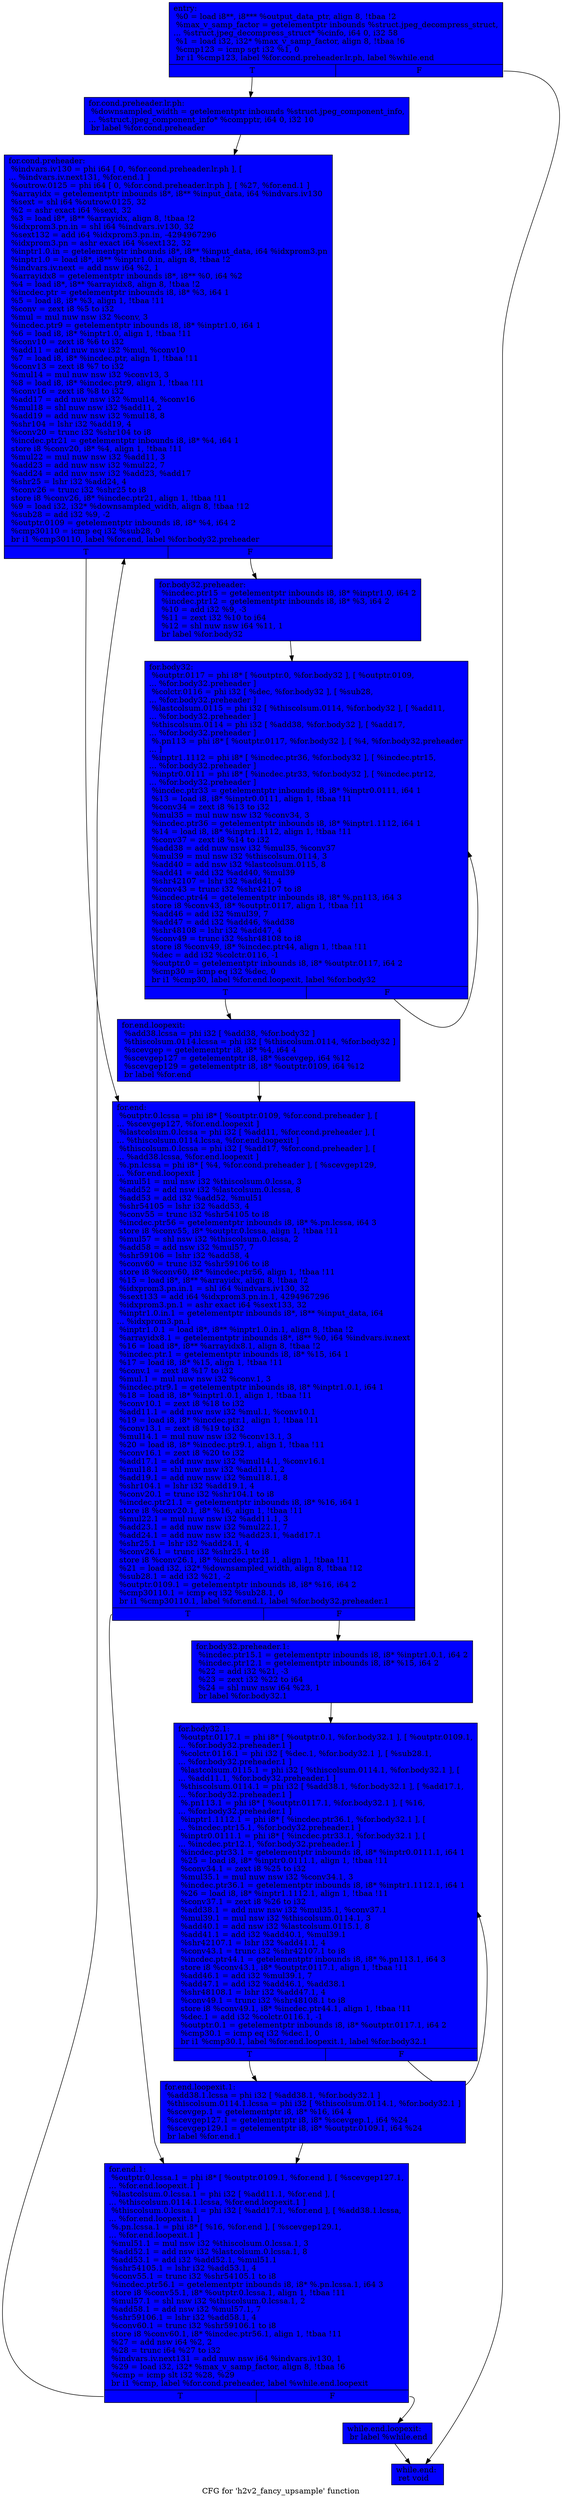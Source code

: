 digraph "CFG for 'h2v2_fancy_upsample' function" {
	label="CFG for 'h2v2_fancy_upsample' function";

	Node0x5cd2430 [shape=record, style = filled, fillcolor = blue, label="{entry:\l  %0 = load i8**, i8*** %output_data_ptr, align 8, !tbaa !2\l  %max_v_samp_factor = getelementptr inbounds %struct.jpeg_decompress_struct,\l... %struct.jpeg_decompress_struct* %cinfo, i64 0, i32 58\l  %1 = load i32, i32* %max_v_samp_factor, align 8, !tbaa !6\l  %cmp123 = icmp sgt i32 %1, 0\l  br i1 %cmp123, label %for.cond.preheader.lr.ph, label %while.end\l|{<s0>T|<s1>F}}"];
	Node0x5cd2430:s0 -> Node0x5cd2610;
	Node0x5cd2430:s1 -> Node0x5cd2730;
	Node0x5cd2610 [shape=record, style = filled, fillcolor = blue, label="{for.cond.preheader.lr.ph:                         \l  %downsampled_width = getelementptr inbounds %struct.jpeg_component_info,\l... %struct.jpeg_component_info* %compptr, i64 0, i32 10\l  br label %for.cond.preheader\l}"];
	Node0x5cd2610 -> Node0x5cd2970;
	Node0x5cd2970 [shape=record, style = filled, fillcolor = blue, label="{for.cond.preheader:                               \l  %indvars.iv130 = phi i64 [ 0, %for.cond.preheader.lr.ph ], [\l... %indvars.iv.next131, %for.end.1 ]\l  %outrow.0125 = phi i64 [ 0, %for.cond.preheader.lr.ph ], [ %27, %for.end.1 ]\l  %arrayidx = getelementptr inbounds i8*, i8** %input_data, i64 %indvars.iv130\l  %sext = shl i64 %outrow.0125, 32\l  %2 = ashr exact i64 %sext, 32\l  %3 = load i8*, i8** %arrayidx, align 8, !tbaa !2\l  %idxprom3.pn.in = shl i64 %indvars.iv130, 32\l  %sext132 = add i64 %idxprom3.pn.in, -4294967296\l  %idxprom3.pn = ashr exact i64 %sext132, 32\l  %inptr1.0.in = getelementptr inbounds i8*, i8** %input_data, i64 %idxprom3.pn\l  %inptr1.0 = load i8*, i8** %inptr1.0.in, align 8, !tbaa !2\l  %indvars.iv.next = add nsw i64 %2, 1\l  %arrayidx8 = getelementptr inbounds i8*, i8** %0, i64 %2\l  %4 = load i8*, i8** %arrayidx8, align 8, !tbaa !2\l  %incdec.ptr = getelementptr inbounds i8, i8* %3, i64 1\l  %5 = load i8, i8* %3, align 1, !tbaa !11\l  %conv = zext i8 %5 to i32\l  %mul = mul nuw nsw i32 %conv, 3\l  %incdec.ptr9 = getelementptr inbounds i8, i8* %inptr1.0, i64 1\l  %6 = load i8, i8* %inptr1.0, align 1, !tbaa !11\l  %conv10 = zext i8 %6 to i32\l  %add11 = add nuw nsw i32 %mul, %conv10\l  %7 = load i8, i8* %incdec.ptr, align 1, !tbaa !11\l  %conv13 = zext i8 %7 to i32\l  %mul14 = mul nuw nsw i32 %conv13, 3\l  %8 = load i8, i8* %incdec.ptr9, align 1, !tbaa !11\l  %conv16 = zext i8 %8 to i32\l  %add17 = add nuw nsw i32 %mul14, %conv16\l  %mul18 = shl nuw nsw i32 %add11, 2\l  %add19 = add nuw nsw i32 %mul18, 8\l  %shr104 = lshr i32 %add19, 4\l  %conv20 = trunc i32 %shr104 to i8\l  %incdec.ptr21 = getelementptr inbounds i8, i8* %4, i64 1\l  store i8 %conv20, i8* %4, align 1, !tbaa !11\l  %mul22 = mul nuw nsw i32 %add11, 3\l  %add23 = add nuw nsw i32 %mul22, 7\l  %add24 = add nuw nsw i32 %add23, %add17\l  %shr25 = lshr i32 %add24, 4\l  %conv26 = trunc i32 %shr25 to i8\l  store i8 %conv26, i8* %incdec.ptr21, align 1, !tbaa !11\l  %9 = load i32, i32* %downsampled_width, align 8, !tbaa !12\l  %sub28 = add i32 %9, -2\l  %outptr.0109 = getelementptr inbounds i8, i8* %4, i64 2\l  %cmp30110 = icmp eq i32 %sub28, 0\l  br i1 %cmp30110, label %for.end, label %for.body32.preheader\l|{<s0>T|<s1>F}}"];
	Node0x5cd2970:s0 -> Node0x5cd4760;
	Node0x5cd2970:s1 -> Node0x5cc15b0;
	Node0x5cc15b0 [shape=record, style = filled, fillcolor = blue, label="{for.body32.preheader:                             \l  %incdec.ptr15 = getelementptr inbounds i8, i8* %inptr1.0, i64 2\l  %incdec.ptr12 = getelementptr inbounds i8, i8* %3, i64 2\l  %10 = add i32 %9, -3\l  %11 = zext i32 %10 to i64\l  %12 = shl nuw nsw i64 %11, 1\l  br label %for.body32\l}"];
	Node0x5cc15b0 -> Node0x5cd3fd0;
	Node0x5cd3fd0 [shape=record, style = filled, fillcolor = blue, label="{for.body32:                                       \l  %outptr.0117 = phi i8* [ %outptr.0, %for.body32 ], [ %outptr.0109,\l... %for.body32.preheader ]\l  %colctr.0116 = phi i32 [ %dec, %for.body32 ], [ %sub28,\l... %for.body32.preheader ]\l  %lastcolsum.0115 = phi i32 [ %thiscolsum.0114, %for.body32 ], [ %add11,\l... %for.body32.preheader ]\l  %thiscolsum.0114 = phi i32 [ %add38, %for.body32 ], [ %add17,\l... %for.body32.preheader ]\l  %.pn113 = phi i8* [ %outptr.0117, %for.body32 ], [ %4, %for.body32.preheader\l... ]\l  %inptr1.1112 = phi i8* [ %incdec.ptr36, %for.body32 ], [ %incdec.ptr15,\l... %for.body32.preheader ]\l  %inptr0.0111 = phi i8* [ %incdec.ptr33, %for.body32 ], [ %incdec.ptr12,\l... %for.body32.preheader ]\l  %incdec.ptr33 = getelementptr inbounds i8, i8* %inptr0.0111, i64 1\l  %13 = load i8, i8* %inptr0.0111, align 1, !tbaa !11\l  %conv34 = zext i8 %13 to i32\l  %mul35 = mul nuw nsw i32 %conv34, 3\l  %incdec.ptr36 = getelementptr inbounds i8, i8* %inptr1.1112, i64 1\l  %14 = load i8, i8* %inptr1.1112, align 1, !tbaa !11\l  %conv37 = zext i8 %14 to i32\l  %add38 = add nuw nsw i32 %mul35, %conv37\l  %mul39 = mul nsw i32 %thiscolsum.0114, 3\l  %add40 = add nsw i32 %lastcolsum.0115, 8\l  %add41 = add i32 %add40, %mul39\l  %shr42107 = lshr i32 %add41, 4\l  %conv43 = trunc i32 %shr42107 to i8\l  %incdec.ptr44 = getelementptr inbounds i8, i8* %.pn113, i64 3\l  store i8 %conv43, i8* %outptr.0117, align 1, !tbaa !11\l  %add46 = add i32 %mul39, 7\l  %add47 = add i32 %add46, %add38\l  %shr48108 = lshr i32 %add47, 4\l  %conv49 = trunc i32 %shr48108 to i8\l  store i8 %conv49, i8* %incdec.ptr44, align 1, !tbaa !11\l  %dec = add i32 %colctr.0116, -1\l  %outptr.0 = getelementptr inbounds i8, i8* %outptr.0117, i64 2\l  %cmp30 = icmp eq i32 %dec, 0\l  br i1 %cmp30, label %for.end.loopexit, label %for.body32\l|{<s0>T|<s1>F}}"];
	Node0x5cd3fd0:s0 -> Node0x5cd91f0;
	Node0x5cd3fd0:s1 -> Node0x5cd3fd0;
	Node0x5cd91f0 [shape=record, style = filled, fillcolor = blue, label="{for.end.loopexit:                                 \l  %add38.lcssa = phi i32 [ %add38, %for.body32 ]\l  %thiscolsum.0114.lcssa = phi i32 [ %thiscolsum.0114, %for.body32 ]\l  %scevgep = getelementptr i8, i8* %4, i64 4\l  %scevgep127 = getelementptr i8, i8* %scevgep, i64 %12\l  %scevgep129 = getelementptr i8, i8* %outptr.0109, i64 %12\l  br label %for.end\l}"];
	Node0x5cd91f0 -> Node0x5cd4760;
	Node0x5cd4760 [shape=record, style = filled, fillcolor = blue, label="{for.end:                                          \l  %outptr.0.lcssa = phi i8* [ %outptr.0109, %for.cond.preheader ], [\l... %scevgep127, %for.end.loopexit ]\l  %lastcolsum.0.lcssa = phi i32 [ %add11, %for.cond.preheader ], [\l... %thiscolsum.0114.lcssa, %for.end.loopexit ]\l  %thiscolsum.0.lcssa = phi i32 [ %add17, %for.cond.preheader ], [\l... %add38.lcssa, %for.end.loopexit ]\l  %.pn.lcssa = phi i8* [ %4, %for.cond.preheader ], [ %scevgep129,\l... %for.end.loopexit ]\l  %mul51 = mul nsw i32 %thiscolsum.0.lcssa, 3\l  %add52 = add nsw i32 %lastcolsum.0.lcssa, 8\l  %add53 = add i32 %add52, %mul51\l  %shr54105 = lshr i32 %add53, 4\l  %conv55 = trunc i32 %shr54105 to i8\l  %incdec.ptr56 = getelementptr inbounds i8, i8* %.pn.lcssa, i64 3\l  store i8 %conv55, i8* %outptr.0.lcssa, align 1, !tbaa !11\l  %mul57 = shl nsw i32 %thiscolsum.0.lcssa, 2\l  %add58 = add nsw i32 %mul57, 7\l  %shr59106 = lshr i32 %add58, 4\l  %conv60 = trunc i32 %shr59106 to i8\l  store i8 %conv60, i8* %incdec.ptr56, align 1, !tbaa !11\l  %15 = load i8*, i8** %arrayidx, align 8, !tbaa !2\l  %idxprom3.pn.in.1 = shl i64 %indvars.iv130, 32\l  %sext133 = add i64 %idxprom3.pn.in.1, 4294967296\l  %idxprom3.pn.1 = ashr exact i64 %sext133, 32\l  %inptr1.0.in.1 = getelementptr inbounds i8*, i8** %input_data, i64\l... %idxprom3.pn.1\l  %inptr1.0.1 = load i8*, i8** %inptr1.0.in.1, align 8, !tbaa !2\l  %arrayidx8.1 = getelementptr inbounds i8*, i8** %0, i64 %indvars.iv.next\l  %16 = load i8*, i8** %arrayidx8.1, align 8, !tbaa !2\l  %incdec.ptr.1 = getelementptr inbounds i8, i8* %15, i64 1\l  %17 = load i8, i8* %15, align 1, !tbaa !11\l  %conv.1 = zext i8 %17 to i32\l  %mul.1 = mul nuw nsw i32 %conv.1, 3\l  %incdec.ptr9.1 = getelementptr inbounds i8, i8* %inptr1.0.1, i64 1\l  %18 = load i8, i8* %inptr1.0.1, align 1, !tbaa !11\l  %conv10.1 = zext i8 %18 to i32\l  %add11.1 = add nuw nsw i32 %mul.1, %conv10.1\l  %19 = load i8, i8* %incdec.ptr.1, align 1, !tbaa !11\l  %conv13.1 = zext i8 %19 to i32\l  %mul14.1 = mul nuw nsw i32 %conv13.1, 3\l  %20 = load i8, i8* %incdec.ptr9.1, align 1, !tbaa !11\l  %conv16.1 = zext i8 %20 to i32\l  %add17.1 = add nuw nsw i32 %mul14.1, %conv16.1\l  %mul18.1 = shl nuw nsw i32 %add11.1, 2\l  %add19.1 = add nuw nsw i32 %mul18.1, 8\l  %shr104.1 = lshr i32 %add19.1, 4\l  %conv20.1 = trunc i32 %shr104.1 to i8\l  %incdec.ptr21.1 = getelementptr inbounds i8, i8* %16, i64 1\l  store i8 %conv20.1, i8* %16, align 1, !tbaa !11\l  %mul22.1 = mul nuw nsw i32 %add11.1, 3\l  %add23.1 = add nuw nsw i32 %mul22.1, 7\l  %add24.1 = add nuw nsw i32 %add23.1, %add17.1\l  %shr25.1 = lshr i32 %add24.1, 4\l  %conv26.1 = trunc i32 %shr25.1 to i8\l  store i8 %conv26.1, i8* %incdec.ptr21.1, align 1, !tbaa !11\l  %21 = load i32, i32* %downsampled_width, align 8, !tbaa !12\l  %sub28.1 = add i32 %21, -2\l  %outptr.0109.1 = getelementptr inbounds i8, i8* %16, i64 2\l  %cmp30110.1 = icmp eq i32 %sub28.1, 0\l  br i1 %cmp30110.1, label %for.end.1, label %for.body32.preheader.1\l|{<s0>T|<s1>F}}"];
	Node0x5cd4760:s0 -> Node0x5cd2ab0;
	Node0x5cd4760:s1 -> Node0x5cdbcd0;
	Node0x5cdbe60 [shape=record, style = filled, fillcolor = blue, label="{while.end.loopexit:                               \l  br label %while.end\l}"];
	Node0x5cdbe60 -> Node0x5cd2730;
	Node0x5cd2730 [shape=record, style = filled, fillcolor = blue, label="{while.end:                                        \l  ret void\l}"];
	Node0x5cdbcd0 [shape=record, style = filled, fillcolor = blue, label="{for.body32.preheader.1:                           \l  %incdec.ptr15.1 = getelementptr inbounds i8, i8* %inptr1.0.1, i64 2\l  %incdec.ptr12.1 = getelementptr inbounds i8, i8* %15, i64 2\l  %22 = add i32 %21, -3\l  %23 = zext i32 %22 to i64\l  %24 = shl nuw nsw i64 %23, 1\l  br label %for.body32.1\l}"];
	Node0x5cdbcd0 -> Node0x5cdc200;
	Node0x5cdc200 [shape=record, style = filled, fillcolor = blue, label="{for.body32.1:                                     \l  %outptr.0117.1 = phi i8* [ %outptr.0.1, %for.body32.1 ], [ %outptr.0109.1,\l... %for.body32.preheader.1 ]\l  %colctr.0116.1 = phi i32 [ %dec.1, %for.body32.1 ], [ %sub28.1,\l... %for.body32.preheader.1 ]\l  %lastcolsum.0115.1 = phi i32 [ %thiscolsum.0114.1, %for.body32.1 ], [\l... %add11.1, %for.body32.preheader.1 ]\l  %thiscolsum.0114.1 = phi i32 [ %add38.1, %for.body32.1 ], [ %add17.1,\l... %for.body32.preheader.1 ]\l  %.pn113.1 = phi i8* [ %outptr.0117.1, %for.body32.1 ], [ %16,\l... %for.body32.preheader.1 ]\l  %inptr1.1112.1 = phi i8* [ %incdec.ptr36.1, %for.body32.1 ], [\l... %incdec.ptr15.1, %for.body32.preheader.1 ]\l  %inptr0.0111.1 = phi i8* [ %incdec.ptr33.1, %for.body32.1 ], [\l... %incdec.ptr12.1, %for.body32.preheader.1 ]\l  %incdec.ptr33.1 = getelementptr inbounds i8, i8* %inptr0.0111.1, i64 1\l  %25 = load i8, i8* %inptr0.0111.1, align 1, !tbaa !11\l  %conv34.1 = zext i8 %25 to i32\l  %mul35.1 = mul nuw nsw i32 %conv34.1, 3\l  %incdec.ptr36.1 = getelementptr inbounds i8, i8* %inptr1.1112.1, i64 1\l  %26 = load i8, i8* %inptr1.1112.1, align 1, !tbaa !11\l  %conv37.1 = zext i8 %26 to i32\l  %add38.1 = add nuw nsw i32 %mul35.1, %conv37.1\l  %mul39.1 = mul nsw i32 %thiscolsum.0114.1, 3\l  %add40.1 = add nsw i32 %lastcolsum.0115.1, 8\l  %add41.1 = add i32 %add40.1, %mul39.1\l  %shr42107.1 = lshr i32 %add41.1, 4\l  %conv43.1 = trunc i32 %shr42107.1 to i8\l  %incdec.ptr44.1 = getelementptr inbounds i8, i8* %.pn113.1, i64 3\l  store i8 %conv43.1, i8* %outptr.0117.1, align 1, !tbaa !11\l  %add46.1 = add i32 %mul39.1, 7\l  %add47.1 = add i32 %add46.1, %add38.1\l  %shr48108.1 = lshr i32 %add47.1, 4\l  %conv49.1 = trunc i32 %shr48108.1 to i8\l  store i8 %conv49.1, i8* %incdec.ptr44.1, align 1, !tbaa !11\l  %dec.1 = add i32 %colctr.0116.1, -1\l  %outptr.0.1 = getelementptr inbounds i8, i8* %outptr.0117.1, i64 2\l  %cmp30.1 = icmp eq i32 %dec.1, 0\l  br i1 %cmp30.1, label %for.end.loopexit.1, label %for.body32.1\l|{<s0>T|<s1>F}}"];
	Node0x5cdc200:s0 -> Node0x5cdd890;
	Node0x5cdc200:s1 -> Node0x5cdc200;
	Node0x5cdd890 [shape=record, style = filled, fillcolor = blue, label="{for.end.loopexit.1:                               \l  %add38.1.lcssa = phi i32 [ %add38.1, %for.body32.1 ]\l  %thiscolsum.0114.1.lcssa = phi i32 [ %thiscolsum.0114.1, %for.body32.1 ]\l  %scevgep.1 = getelementptr i8, i8* %16, i64 4\l  %scevgep127.1 = getelementptr i8, i8* %scevgep.1, i64 %24\l  %scevgep129.1 = getelementptr i8, i8* %outptr.0109.1, i64 %24\l  br label %for.end.1\l}"];
	Node0x5cdd890 -> Node0x5cd2ab0;
	Node0x5cd2ab0 [shape=record, style = filled, fillcolor = blue, label="{for.end.1:                                        \l  %outptr.0.lcssa.1 = phi i8* [ %outptr.0109.1, %for.end ], [ %scevgep127.1,\l... %for.end.loopexit.1 ]\l  %lastcolsum.0.lcssa.1 = phi i32 [ %add11.1, %for.end ], [\l... %thiscolsum.0114.1.lcssa, %for.end.loopexit.1 ]\l  %thiscolsum.0.lcssa.1 = phi i32 [ %add17.1, %for.end ], [ %add38.1.lcssa,\l... %for.end.loopexit.1 ]\l  %.pn.lcssa.1 = phi i8* [ %16, %for.end ], [ %scevgep129.1,\l... %for.end.loopexit.1 ]\l  %mul51.1 = mul nsw i32 %thiscolsum.0.lcssa.1, 3\l  %add52.1 = add nsw i32 %lastcolsum.0.lcssa.1, 8\l  %add53.1 = add i32 %add52.1, %mul51.1\l  %shr54105.1 = lshr i32 %add53.1, 4\l  %conv55.1 = trunc i32 %shr54105.1 to i8\l  %incdec.ptr56.1 = getelementptr inbounds i8, i8* %.pn.lcssa.1, i64 3\l  store i8 %conv55.1, i8* %outptr.0.lcssa.1, align 1, !tbaa !11\l  %mul57.1 = shl nsw i32 %thiscolsum.0.lcssa.1, 2\l  %add58.1 = add nsw i32 %mul57.1, 7\l  %shr59106.1 = lshr i32 %add58.1, 4\l  %conv60.1 = trunc i32 %shr59106.1 to i8\l  store i8 %conv60.1, i8* %incdec.ptr56.1, align 1, !tbaa !11\l  %27 = add nsw i64 %2, 2\l  %28 = trunc i64 %27 to i32\l  %indvars.iv.next131 = add nuw nsw i64 %indvars.iv130, 1\l  %29 = load i32, i32* %max_v_samp_factor, align 8, !tbaa !6\l  %cmp = icmp slt i32 %28, %29\l  br i1 %cmp, label %for.cond.preheader, label %while.end.loopexit\l|{<s0>T|<s1>F}}"];
	Node0x5cd2ab0:s0 -> Node0x5cd2970;
	Node0x5cd2ab0:s1 -> Node0x5cdbe60;
}
